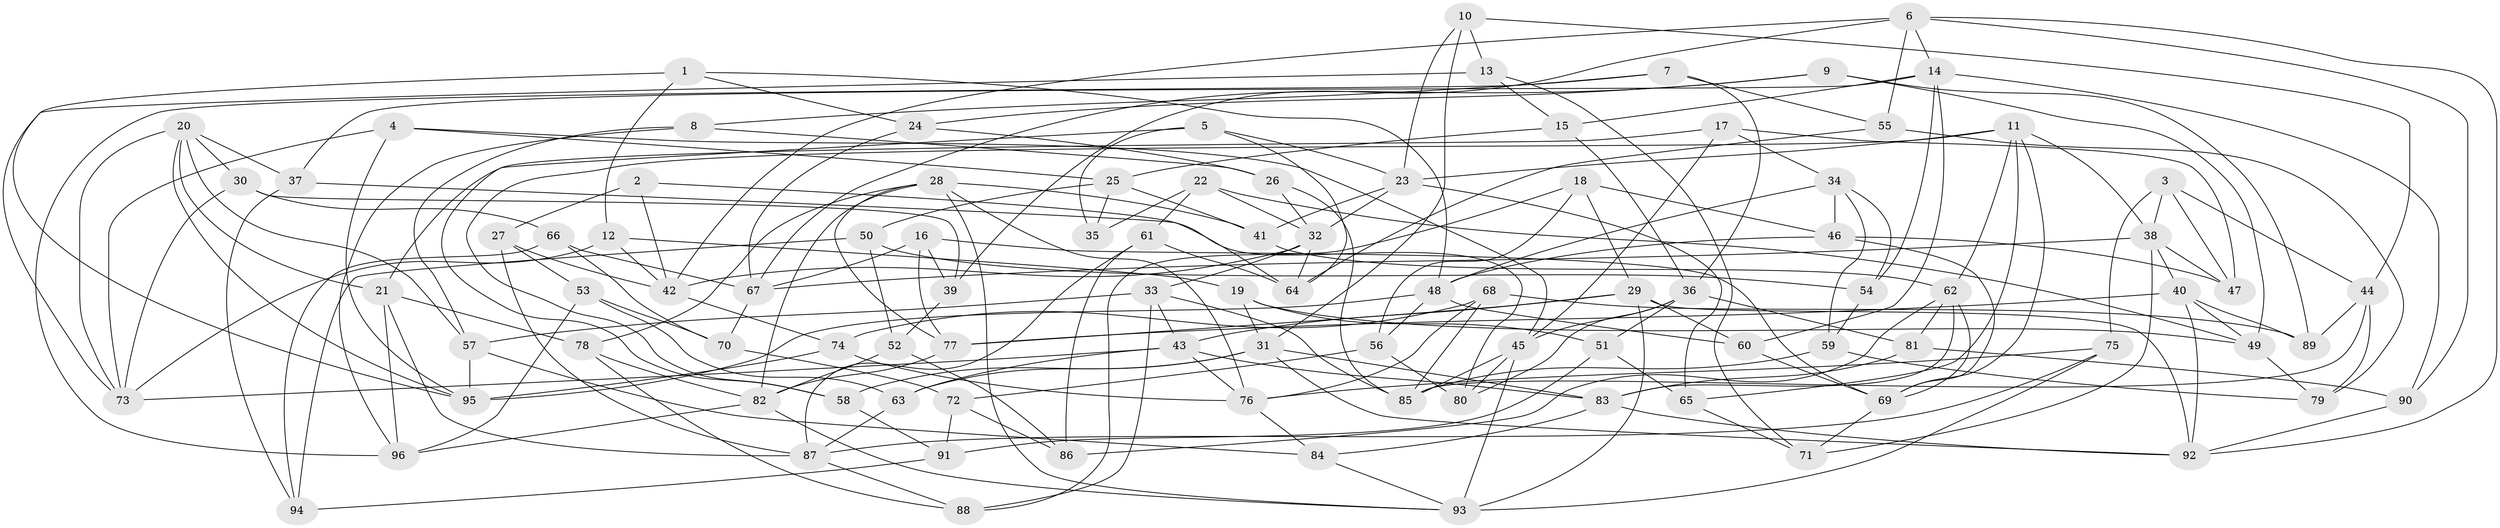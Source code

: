 // original degree distribution, {4: 1.0}
// Generated by graph-tools (version 1.1) at 2025/38/03/04/25 23:38:04]
// undirected, 96 vertices, 224 edges
graph export_dot {
  node [color=gray90,style=filled];
  1;
  2;
  3;
  4;
  5;
  6;
  7;
  8;
  9;
  10;
  11;
  12;
  13;
  14;
  15;
  16;
  17;
  18;
  19;
  20;
  21;
  22;
  23;
  24;
  25;
  26;
  27;
  28;
  29;
  30;
  31;
  32;
  33;
  34;
  35;
  36;
  37;
  38;
  39;
  40;
  41;
  42;
  43;
  44;
  45;
  46;
  47;
  48;
  49;
  50;
  51;
  52;
  53;
  54;
  55;
  56;
  57;
  58;
  59;
  60;
  61;
  62;
  63;
  64;
  65;
  66;
  67;
  68;
  69;
  70;
  71;
  72;
  73;
  74;
  75;
  76;
  77;
  78;
  79;
  80;
  81;
  82;
  83;
  84;
  85;
  86;
  87;
  88;
  89;
  90;
  91;
  92;
  93;
  94;
  95;
  96;
  1 -- 12 [weight=1.0];
  1 -- 24 [weight=1.0];
  1 -- 48 [weight=1.0];
  1 -- 95 [weight=1.0];
  2 -- 27 [weight=1.0];
  2 -- 42 [weight=1.0];
  2 -- 64 [weight=2.0];
  3 -- 38 [weight=1.0];
  3 -- 44 [weight=1.0];
  3 -- 47 [weight=1.0];
  3 -- 75 [weight=1.0];
  4 -- 25 [weight=1.0];
  4 -- 45 [weight=1.0];
  4 -- 73 [weight=1.0];
  4 -- 95 [weight=1.0];
  5 -- 23 [weight=1.0];
  5 -- 35 [weight=1.0];
  5 -- 58 [weight=1.0];
  5 -- 64 [weight=1.0];
  6 -- 14 [weight=1.0];
  6 -- 39 [weight=1.0];
  6 -- 42 [weight=1.0];
  6 -- 55 [weight=1.0];
  6 -- 90 [weight=1.0];
  6 -- 92 [weight=1.0];
  7 -- 8 [weight=1.0];
  7 -- 36 [weight=1.0];
  7 -- 55 [weight=1.0];
  7 -- 96 [weight=1.0];
  8 -- 26 [weight=1.0];
  8 -- 57 [weight=1.0];
  8 -- 96 [weight=1.0];
  9 -- 24 [weight=1.0];
  9 -- 49 [weight=1.0];
  9 -- 67 [weight=1.0];
  9 -- 89 [weight=1.0];
  10 -- 13 [weight=1.0];
  10 -- 23 [weight=1.0];
  10 -- 31 [weight=1.0];
  10 -- 44 [weight=1.0];
  11 -- 23 [weight=1.0];
  11 -- 38 [weight=1.0];
  11 -- 58 [weight=1.0];
  11 -- 62 [weight=1.0];
  11 -- 65 [weight=1.0];
  11 -- 69 [weight=1.0];
  12 -- 19 [weight=1.0];
  12 -- 42 [weight=1.0];
  12 -- 73 [weight=1.0];
  13 -- 15 [weight=1.0];
  13 -- 71 [weight=1.0];
  13 -- 73 [weight=1.0];
  14 -- 15 [weight=1.0];
  14 -- 37 [weight=1.0];
  14 -- 54 [weight=1.0];
  14 -- 60 [weight=1.0];
  14 -- 90 [weight=1.0];
  15 -- 25 [weight=1.0];
  15 -- 36 [weight=1.0];
  16 -- 39 [weight=1.0];
  16 -- 67 [weight=1.0];
  16 -- 69 [weight=1.0];
  16 -- 77 [weight=1.0];
  17 -- 21 [weight=1.0];
  17 -- 34 [weight=1.0];
  17 -- 45 [weight=1.0];
  17 -- 47 [weight=1.0];
  18 -- 29 [weight=1.0];
  18 -- 46 [weight=1.0];
  18 -- 56 [weight=1.0];
  18 -- 88 [weight=1.0];
  19 -- 31 [weight=1.0];
  19 -- 49 [weight=1.0];
  19 -- 51 [weight=1.0];
  20 -- 21 [weight=1.0];
  20 -- 30 [weight=1.0];
  20 -- 37 [weight=1.0];
  20 -- 57 [weight=1.0];
  20 -- 73 [weight=1.0];
  20 -- 95 [weight=1.0];
  21 -- 78 [weight=1.0];
  21 -- 87 [weight=1.0];
  21 -- 96 [weight=2.0];
  22 -- 32 [weight=1.0];
  22 -- 35 [weight=1.0];
  22 -- 49 [weight=1.0];
  22 -- 61 [weight=1.0];
  23 -- 32 [weight=1.0];
  23 -- 41 [weight=1.0];
  23 -- 65 [weight=1.0];
  24 -- 26 [weight=1.0];
  24 -- 67 [weight=1.0];
  25 -- 35 [weight=2.0];
  25 -- 41 [weight=1.0];
  25 -- 50 [weight=1.0];
  26 -- 32 [weight=1.0];
  26 -- 85 [weight=1.0];
  27 -- 42 [weight=1.0];
  27 -- 53 [weight=1.0];
  27 -- 87 [weight=1.0];
  28 -- 41 [weight=1.0];
  28 -- 76 [weight=1.0];
  28 -- 77 [weight=1.0];
  28 -- 78 [weight=1.0];
  28 -- 82 [weight=1.0];
  28 -- 93 [weight=1.0];
  29 -- 43 [weight=1.0];
  29 -- 60 [weight=1.0];
  29 -- 77 [weight=1.0];
  29 -- 92 [weight=1.0];
  29 -- 93 [weight=1.0];
  30 -- 39 [weight=1.0];
  30 -- 66 [weight=1.0];
  30 -- 73 [weight=1.0];
  31 -- 58 [weight=1.0];
  31 -- 63 [weight=1.0];
  31 -- 83 [weight=1.0];
  31 -- 92 [weight=1.0];
  32 -- 33 [weight=1.0];
  32 -- 42 [weight=1.0];
  32 -- 64 [weight=1.0];
  33 -- 43 [weight=1.0];
  33 -- 57 [weight=2.0];
  33 -- 85 [weight=1.0];
  33 -- 88 [weight=1.0];
  34 -- 46 [weight=2.0];
  34 -- 48 [weight=1.0];
  34 -- 54 [weight=1.0];
  34 -- 59 [weight=1.0];
  36 -- 45 [weight=1.0];
  36 -- 51 [weight=1.0];
  36 -- 80 [weight=1.0];
  36 -- 81 [weight=1.0];
  37 -- 80 [weight=1.0];
  37 -- 94 [weight=1.0];
  38 -- 40 [weight=1.0];
  38 -- 47 [weight=1.0];
  38 -- 67 [weight=1.0];
  38 -- 71 [weight=1.0];
  39 -- 52 [weight=1.0];
  40 -- 49 [weight=1.0];
  40 -- 77 [weight=2.0];
  40 -- 89 [weight=1.0];
  40 -- 92 [weight=1.0];
  41 -- 62 [weight=1.0];
  42 -- 74 [weight=1.0];
  43 -- 63 [weight=1.0];
  43 -- 73 [weight=1.0];
  43 -- 76 [weight=1.0];
  43 -- 83 [weight=1.0];
  44 -- 79 [weight=2.0];
  44 -- 85 [weight=1.0];
  44 -- 89 [weight=1.0];
  45 -- 80 [weight=1.0];
  45 -- 85 [weight=1.0];
  45 -- 93 [weight=1.0];
  46 -- 47 [weight=1.0];
  46 -- 48 [weight=1.0];
  46 -- 69 [weight=1.0];
  48 -- 56 [weight=1.0];
  48 -- 60 [weight=1.0];
  48 -- 95 [weight=1.0];
  49 -- 79 [weight=2.0];
  50 -- 52 [weight=1.0];
  50 -- 54 [weight=1.0];
  50 -- 94 [weight=1.0];
  51 -- 65 [weight=1.0];
  51 -- 91 [weight=1.0];
  52 -- 82 [weight=1.0];
  52 -- 86 [weight=1.0];
  53 -- 63 [weight=1.0];
  53 -- 70 [weight=1.0];
  53 -- 96 [weight=1.0];
  54 -- 59 [weight=1.0];
  55 -- 64 [weight=1.0];
  55 -- 79 [weight=1.0];
  56 -- 72 [weight=1.0];
  56 -- 80 [weight=1.0];
  57 -- 84 [weight=1.0];
  57 -- 95 [weight=1.0];
  58 -- 91 [weight=1.0];
  59 -- 79 [weight=1.0];
  59 -- 85 [weight=1.0];
  60 -- 69 [weight=1.0];
  61 -- 64 [weight=1.0];
  61 -- 86 [weight=1.0];
  61 -- 87 [weight=1.0];
  62 -- 69 [weight=1.0];
  62 -- 81 [weight=1.0];
  62 -- 83 [weight=1.0];
  62 -- 86 [weight=1.0];
  63 -- 87 [weight=1.0];
  65 -- 71 [weight=1.0];
  66 -- 67 [weight=1.0];
  66 -- 70 [weight=1.0];
  66 -- 94 [weight=1.0];
  67 -- 70 [weight=1.0];
  68 -- 74 [weight=1.0];
  68 -- 76 [weight=1.0];
  68 -- 85 [weight=1.0];
  68 -- 89 [weight=1.0];
  69 -- 71 [weight=1.0];
  70 -- 72 [weight=1.0];
  72 -- 86 [weight=1.0];
  72 -- 91 [weight=1.0];
  74 -- 76 [weight=1.0];
  74 -- 95 [weight=1.0];
  75 -- 76 [weight=1.0];
  75 -- 87 [weight=1.0];
  75 -- 93 [weight=1.0];
  76 -- 84 [weight=1.0];
  77 -- 82 [weight=1.0];
  78 -- 82 [weight=1.0];
  78 -- 88 [weight=1.0];
  81 -- 83 [weight=1.0];
  81 -- 90 [weight=1.0];
  82 -- 93 [weight=1.0];
  82 -- 96 [weight=1.0];
  83 -- 84 [weight=1.0];
  83 -- 92 [weight=1.0];
  84 -- 93 [weight=1.0];
  87 -- 88 [weight=1.0];
  90 -- 92 [weight=1.0];
  91 -- 94 [weight=1.0];
}
